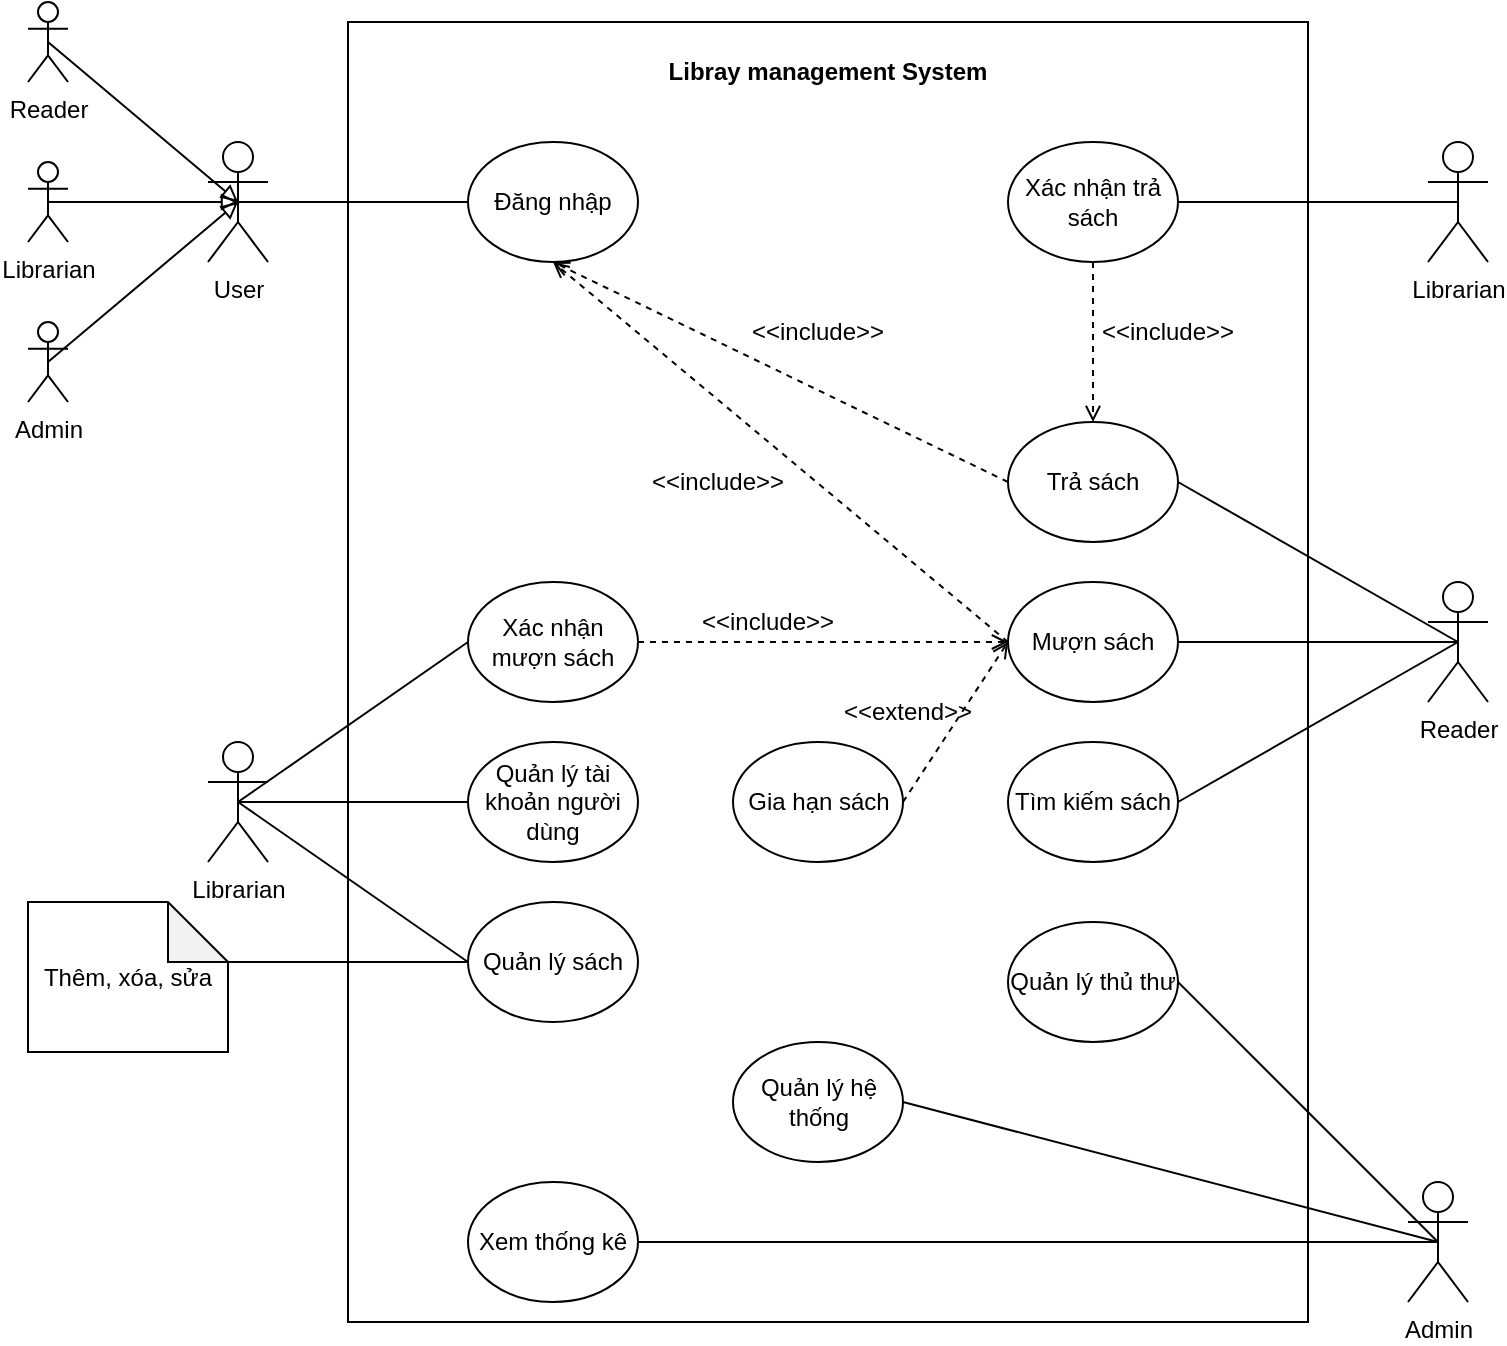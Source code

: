 <mxfile version="26.2.13">
  <diagram name="Page-1" id="mDKZ5Ab9DgkMJKis7Ek6">
    <mxGraphModel dx="1898" dy="1258" grid="1" gridSize="10" guides="1" tooltips="1" connect="1" arrows="1" fold="1" page="1" pageScale="1" pageWidth="850" pageHeight="1100" math="0" shadow="0">
      <root>
        <mxCell id="0" />
        <mxCell id="1" parent="0" />
        <mxCell id="KlsncDGiJ1McIXDxteIX-1" value="" style="rounded=0;whiteSpace=wrap;html=1;" parent="1" vertex="1">
          <mxGeometry x="240" y="70" width="480" height="650" as="geometry" />
        </mxCell>
        <mxCell id="KlsncDGiJ1McIXDxteIX-2" value="Libray management System" style="text;html=1;align=center;verticalAlign=middle;whiteSpace=wrap;rounded=0;fontStyle=1" parent="1" vertex="1">
          <mxGeometry x="390" y="80" width="180" height="30" as="geometry" />
        </mxCell>
        <mxCell id="KlsncDGiJ1McIXDxteIX-3" value="Reader" style="shape=umlActor;verticalLabelPosition=bottom;verticalAlign=top;html=1;outlineConnect=0;" parent="1" vertex="1">
          <mxGeometry x="80" y="60" width="20" height="40" as="geometry" />
        </mxCell>
        <mxCell id="KlsncDGiJ1McIXDxteIX-4" value="User" style="shape=umlActor;verticalLabelPosition=bottom;verticalAlign=top;html=1;outlineConnect=0;" parent="1" vertex="1">
          <mxGeometry x="170" y="130" width="30" height="60" as="geometry" />
        </mxCell>
        <mxCell id="KlsncDGiJ1McIXDxteIX-9" value="Librarian" style="shape=umlActor;verticalLabelPosition=bottom;verticalAlign=top;html=1;outlineConnect=0;" parent="1" vertex="1">
          <mxGeometry x="80" y="140" width="20" height="40" as="geometry" />
        </mxCell>
        <mxCell id="KlsncDGiJ1McIXDxteIX-10" value="Admin" style="shape=umlActor;verticalLabelPosition=bottom;verticalAlign=top;html=1;outlineConnect=0;" parent="1" vertex="1">
          <mxGeometry x="80" y="220" width="20" height="40" as="geometry" />
        </mxCell>
        <mxCell id="KlsncDGiJ1McIXDxteIX-11" value="" style="endArrow=none;html=1;rounded=0;entryX=0.5;entryY=0.5;entryDx=0;entryDy=0;entryPerimeter=0;exitX=0.5;exitY=0.5;exitDx=0;exitDy=0;exitPerimeter=0;startArrow=block;startFill=0;" parent="1" source="KlsncDGiJ1McIXDxteIX-4" target="KlsncDGiJ1McIXDxteIX-3" edge="1">
          <mxGeometry width="50" height="50" relative="1" as="geometry">
            <mxPoint x="170" y="280" as="sourcePoint" />
            <mxPoint x="220" y="230" as="targetPoint" />
          </mxGeometry>
        </mxCell>
        <mxCell id="KlsncDGiJ1McIXDxteIX-12" value="" style="endArrow=none;html=1;rounded=0;entryX=0.5;entryY=0.5;entryDx=0;entryDy=0;entryPerimeter=0;exitX=0.5;exitY=0.5;exitDx=0;exitDy=0;exitPerimeter=0;startArrow=block;startFill=0;" parent="1" source="KlsncDGiJ1McIXDxteIX-4" target="KlsncDGiJ1McIXDxteIX-9" edge="1">
          <mxGeometry width="50" height="50" relative="1" as="geometry">
            <mxPoint x="185" y="240" as="sourcePoint" />
            <mxPoint x="90" y="160" as="targetPoint" />
          </mxGeometry>
        </mxCell>
        <mxCell id="KlsncDGiJ1McIXDxteIX-13" value="" style="endArrow=none;html=1;rounded=0;entryX=0.5;entryY=0.5;entryDx=0;entryDy=0;entryPerimeter=0;exitX=0.5;exitY=0.5;exitDx=0;exitDy=0;exitPerimeter=0;startArrow=block;startFill=0;" parent="1" source="KlsncDGiJ1McIXDxteIX-4" target="KlsncDGiJ1McIXDxteIX-10" edge="1">
          <mxGeometry width="50" height="50" relative="1" as="geometry">
            <mxPoint x="195" y="170" as="sourcePoint" />
            <mxPoint x="100" y="170" as="targetPoint" />
          </mxGeometry>
        </mxCell>
        <mxCell id="KlsncDGiJ1McIXDxteIX-14" value="Đăng nhập" style="ellipse;whiteSpace=wrap;html=1;" parent="1" vertex="1">
          <mxGeometry x="300" y="130" width="85" height="60" as="geometry" />
        </mxCell>
        <mxCell id="KlsncDGiJ1McIXDxteIX-15" value="Tìm kiếm sách" style="ellipse;whiteSpace=wrap;html=1;" parent="1" vertex="1">
          <mxGeometry x="570" y="430" width="85" height="60" as="geometry" />
        </mxCell>
        <mxCell id="KlsncDGiJ1McIXDxteIX-16" value="Mượn sách" style="ellipse;whiteSpace=wrap;html=1;" parent="1" vertex="1">
          <mxGeometry x="570" y="350" width="85" height="60" as="geometry" />
        </mxCell>
        <mxCell id="KlsncDGiJ1McIXDxteIX-17" value="Trả sách" style="ellipse;whiteSpace=wrap;html=1;" parent="1" vertex="1">
          <mxGeometry x="570" y="270" width="85" height="60" as="geometry" />
        </mxCell>
        <mxCell id="KlsncDGiJ1McIXDxteIX-18" value="Gia hạn sách" style="ellipse;whiteSpace=wrap;html=1;" parent="1" vertex="1">
          <mxGeometry x="432.5" y="430" width="85" height="60" as="geometry" />
        </mxCell>
        <mxCell id="KlsncDGiJ1McIXDxteIX-21" value="" style="endArrow=open;dashed=1;html=1;rounded=0;exitX=0;exitY=0.5;exitDx=0;exitDy=0;entryX=0.5;entryY=1;entryDx=0;entryDy=0;endFill=0;" parent="1" source="KlsncDGiJ1McIXDxteIX-17" target="KlsncDGiJ1McIXDxteIX-14" edge="1">
          <mxGeometry width="50" height="50" relative="1" as="geometry">
            <mxPoint x="440" y="300" as="sourcePoint" />
            <mxPoint x="490" y="250" as="targetPoint" />
          </mxGeometry>
        </mxCell>
        <mxCell id="KlsncDGiJ1McIXDxteIX-22" value="" style="endArrow=open;dashed=1;html=1;rounded=0;exitX=0;exitY=0.5;exitDx=0;exitDy=0;entryX=0.5;entryY=1;entryDx=0;entryDy=0;endFill=0;" parent="1" source="KlsncDGiJ1McIXDxteIX-16" target="KlsncDGiJ1McIXDxteIX-14" edge="1">
          <mxGeometry width="50" height="50" relative="1" as="geometry">
            <mxPoint x="385" y="270" as="sourcePoint" />
            <mxPoint x="493" y="200" as="targetPoint" />
          </mxGeometry>
        </mxCell>
        <mxCell id="KlsncDGiJ1McIXDxteIX-23" value="&amp;lt;&amp;lt;include&amp;gt;&amp;gt;" style="text;html=1;align=center;verticalAlign=middle;whiteSpace=wrap;rounded=0;" parent="1" vertex="1">
          <mxGeometry x="445" y="210" width="60" height="30" as="geometry" />
        </mxCell>
        <mxCell id="KlsncDGiJ1McIXDxteIX-24" value="&amp;lt;&amp;lt;include&amp;gt;&amp;gt;" style="text;html=1;align=center;verticalAlign=middle;whiteSpace=wrap;rounded=0;" parent="1" vertex="1">
          <mxGeometry x="395" y="285" width="60" height="30" as="geometry" />
        </mxCell>
        <mxCell id="KlsncDGiJ1McIXDxteIX-26" value="" style="endArrow=open;dashed=1;html=1;rounded=0;exitX=1;exitY=0.5;exitDx=0;exitDy=0;entryX=0;entryY=0.5;entryDx=0;entryDy=0;endFill=0;" parent="1" source="KlsncDGiJ1McIXDxteIX-18" target="KlsncDGiJ1McIXDxteIX-16" edge="1">
          <mxGeometry width="50" height="50" relative="1" as="geometry">
            <mxPoint x="385" y="360" as="sourcePoint" />
            <mxPoint x="493" y="200" as="targetPoint" />
          </mxGeometry>
        </mxCell>
        <mxCell id="KlsncDGiJ1McIXDxteIX-27" value="&amp;lt;&amp;lt;extend&amp;gt;&amp;gt;" style="text;html=1;align=center;verticalAlign=middle;whiteSpace=wrap;rounded=0;" parent="1" vertex="1">
          <mxGeometry x="490" y="400" width="60" height="30" as="geometry" />
        </mxCell>
        <mxCell id="KlsncDGiJ1McIXDxteIX-30" value="Reader" style="shape=umlActor;verticalLabelPosition=bottom;verticalAlign=top;html=1;outlineConnect=0;" parent="1" vertex="1">
          <mxGeometry x="780" y="350" width="30" height="60" as="geometry" />
        </mxCell>
        <mxCell id="KlsncDGiJ1McIXDxteIX-31" value="" style="endArrow=none;html=1;rounded=0;exitX=0.5;exitY=0.5;exitDx=0;exitDy=0;exitPerimeter=0;entryX=1;entryY=0.5;entryDx=0;entryDy=0;" parent="1" source="KlsncDGiJ1McIXDxteIX-30" target="KlsncDGiJ1McIXDxteIX-17" edge="1">
          <mxGeometry width="50" height="50" relative="1" as="geometry">
            <mxPoint x="230" y="350" as="sourcePoint" />
            <mxPoint x="280" y="300" as="targetPoint" />
          </mxGeometry>
        </mxCell>
        <mxCell id="KlsncDGiJ1McIXDxteIX-33" value="" style="endArrow=none;html=1;rounded=0;exitX=0.5;exitY=0.5;exitDx=0;exitDy=0;exitPerimeter=0;entryX=1;entryY=0.5;entryDx=0;entryDy=0;" parent="1" source="KlsncDGiJ1McIXDxteIX-30" target="KlsncDGiJ1McIXDxteIX-16" edge="1">
          <mxGeometry width="50" height="50" relative="1" as="geometry">
            <mxPoint x="195" y="360" as="sourcePoint" />
            <mxPoint x="300" y="270" as="targetPoint" />
          </mxGeometry>
        </mxCell>
        <mxCell id="KlsncDGiJ1McIXDxteIX-34" value="" style="endArrow=none;html=1;rounded=0;exitX=0.5;exitY=0.5;exitDx=0;exitDy=0;exitPerimeter=0;entryX=1;entryY=0.5;entryDx=0;entryDy=0;" parent="1" source="KlsncDGiJ1McIXDxteIX-30" target="KlsncDGiJ1McIXDxteIX-15" edge="1">
          <mxGeometry width="50" height="50" relative="1" as="geometry">
            <mxPoint x="195" y="360" as="sourcePoint" />
            <mxPoint x="300" y="360" as="targetPoint" />
          </mxGeometry>
        </mxCell>
        <mxCell id="KlsncDGiJ1McIXDxteIX-35" value="" style="endArrow=none;html=1;rounded=0;exitX=0.5;exitY=0.5;exitDx=0;exitDy=0;exitPerimeter=0;entryX=0;entryY=0.5;entryDx=0;entryDy=0;" parent="1" source="KlsncDGiJ1McIXDxteIX-4" target="KlsncDGiJ1McIXDxteIX-14" edge="1">
          <mxGeometry width="50" height="50" relative="1" as="geometry">
            <mxPoint x="270" y="190" as="sourcePoint" />
            <mxPoint x="375" y="100" as="targetPoint" />
          </mxGeometry>
        </mxCell>
        <mxCell id="5Groz6LKvN2Q73MjLgdB-1" value="Xác nhận mượn sách" style="ellipse;whiteSpace=wrap;html=1;" vertex="1" parent="1">
          <mxGeometry x="300" y="350" width="85" height="60" as="geometry" />
        </mxCell>
        <mxCell id="5Groz6LKvN2Q73MjLgdB-2" value="Xác nhận trả sách" style="ellipse;whiteSpace=wrap;html=1;" vertex="1" parent="1">
          <mxGeometry x="570" y="130" width="85" height="60" as="geometry" />
        </mxCell>
        <mxCell id="5Groz6LKvN2Q73MjLgdB-3" value="Librarian" style="shape=umlActor;verticalLabelPosition=bottom;verticalAlign=top;html=1;outlineConnect=0;" vertex="1" parent="1">
          <mxGeometry x="780" y="130" width="30" height="60" as="geometry" />
        </mxCell>
        <mxCell id="5Groz6LKvN2Q73MjLgdB-5" value="Librarian" style="shape=umlActor;verticalLabelPosition=bottom;verticalAlign=top;html=1;outlineConnect=0;" vertex="1" parent="1">
          <mxGeometry x="170" y="430" width="30" height="60" as="geometry" />
        </mxCell>
        <mxCell id="5Groz6LKvN2Q73MjLgdB-6" value="" style="endArrow=none;html=1;rounded=0;exitX=0.5;exitY=0.5;exitDx=0;exitDy=0;exitPerimeter=0;entryX=1;entryY=0.5;entryDx=0;entryDy=0;" edge="1" parent="1" source="5Groz6LKvN2Q73MjLgdB-3" target="5Groz6LKvN2Q73MjLgdB-2">
          <mxGeometry width="50" height="50" relative="1" as="geometry">
            <mxPoint x="840" y="230" as="sourcePoint" />
            <mxPoint x="700" y="230" as="targetPoint" />
          </mxGeometry>
        </mxCell>
        <mxCell id="5Groz6LKvN2Q73MjLgdB-7" value="" style="endArrow=none;html=1;rounded=0;exitX=0;exitY=0.5;exitDx=0;exitDy=0;entryX=0.5;entryY=0.5;entryDx=0;entryDy=0;entryPerimeter=0;" edge="1" parent="1" source="5Groz6LKvN2Q73MjLgdB-1" target="5Groz6LKvN2Q73MjLgdB-5">
          <mxGeometry width="50" height="50" relative="1" as="geometry">
            <mxPoint x="350" y="320" as="sourcePoint" />
            <mxPoint x="210" y="320" as="targetPoint" />
          </mxGeometry>
        </mxCell>
        <mxCell id="5Groz6LKvN2Q73MjLgdB-8" value="" style="endArrow=open;dashed=1;html=1;rounded=0;exitX=1;exitY=0.5;exitDx=0;exitDy=0;endFill=0;entryX=0;entryY=0.5;entryDx=0;entryDy=0;" edge="1" parent="1" source="5Groz6LKvN2Q73MjLgdB-1" target="KlsncDGiJ1McIXDxteIX-16">
          <mxGeometry width="50" height="50" relative="1" as="geometry">
            <mxPoint x="580" y="390" as="sourcePoint" />
            <mxPoint x="560" y="380" as="targetPoint" />
          </mxGeometry>
        </mxCell>
        <mxCell id="5Groz6LKvN2Q73MjLgdB-9" value="&amp;lt;&amp;lt;include&amp;gt;&amp;gt;" style="text;html=1;align=center;verticalAlign=middle;whiteSpace=wrap;rounded=0;" vertex="1" parent="1">
          <mxGeometry x="420" y="355" width="60" height="30" as="geometry" />
        </mxCell>
        <mxCell id="5Groz6LKvN2Q73MjLgdB-10" value="" style="endArrow=open;dashed=1;html=1;rounded=0;exitX=0.5;exitY=1;exitDx=0;exitDy=0;entryX=0.5;entryY=0;entryDx=0;entryDy=0;endFill=0;" edge="1" parent="1" source="5Groz6LKvN2Q73MjLgdB-2" target="KlsncDGiJ1McIXDxteIX-17">
          <mxGeometry width="50" height="50" relative="1" as="geometry">
            <mxPoint x="580" y="310" as="sourcePoint" />
            <mxPoint x="353" y="200" as="targetPoint" />
          </mxGeometry>
        </mxCell>
        <mxCell id="5Groz6LKvN2Q73MjLgdB-12" value="&amp;lt;&amp;lt;include&amp;gt;&amp;gt;" style="text;html=1;align=center;verticalAlign=middle;whiteSpace=wrap;rounded=0;" vertex="1" parent="1">
          <mxGeometry x="620" y="210" width="60" height="30" as="geometry" />
        </mxCell>
        <mxCell id="5Groz6LKvN2Q73MjLgdB-14" value="Quản lý sách" style="ellipse;whiteSpace=wrap;html=1;" vertex="1" parent="1">
          <mxGeometry x="300" y="510" width="85" height="60" as="geometry" />
        </mxCell>
        <mxCell id="5Groz6LKvN2Q73MjLgdB-15" value="Quản lý tài khoản người dùng" style="ellipse;whiteSpace=wrap;html=1;" vertex="1" parent="1">
          <mxGeometry x="300" y="430" width="85" height="60" as="geometry" />
        </mxCell>
        <mxCell id="5Groz6LKvN2Q73MjLgdB-16" value="" style="endArrow=none;html=1;rounded=0;exitX=0;exitY=0.5;exitDx=0;exitDy=0;entryX=0.5;entryY=0.5;entryDx=0;entryDy=0;entryPerimeter=0;" edge="1" parent="1" source="5Groz6LKvN2Q73MjLgdB-15" target="5Groz6LKvN2Q73MjLgdB-5">
          <mxGeometry width="50" height="50" relative="1" as="geometry">
            <mxPoint x="310" y="390" as="sourcePoint" />
            <mxPoint x="195" y="470" as="targetPoint" />
          </mxGeometry>
        </mxCell>
        <mxCell id="5Groz6LKvN2Q73MjLgdB-17" value="" style="endArrow=none;html=1;rounded=0;exitX=0;exitY=0.5;exitDx=0;exitDy=0;entryX=0.5;entryY=0.5;entryDx=0;entryDy=0;entryPerimeter=0;" edge="1" parent="1" source="5Groz6LKvN2Q73MjLgdB-14" target="5Groz6LKvN2Q73MjLgdB-5">
          <mxGeometry width="50" height="50" relative="1" as="geometry">
            <mxPoint x="310" y="470" as="sourcePoint" />
            <mxPoint x="195" y="470" as="targetPoint" />
          </mxGeometry>
        </mxCell>
        <mxCell id="5Groz6LKvN2Q73MjLgdB-19" value="Thêm, xóa, sửa" style="shape=note;whiteSpace=wrap;html=1;backgroundOutline=1;darkOpacity=0.05;" vertex="1" parent="1">
          <mxGeometry x="80" y="510" width="100" height="75" as="geometry" />
        </mxCell>
        <mxCell id="5Groz6LKvN2Q73MjLgdB-20" value="" style="endArrow=none;html=1;rounded=0;entryX=0;entryY=0.5;entryDx=0;entryDy=0;exitX=0;exitY=0;exitDx=100;exitDy=30;exitPerimeter=0;" edge="1" parent="1" source="5Groz6LKvN2Q73MjLgdB-19" target="5Groz6LKvN2Q73MjLgdB-14">
          <mxGeometry width="50" height="50" relative="1" as="geometry">
            <mxPoint x="230" y="640" as="sourcePoint" />
            <mxPoint x="280" y="590" as="targetPoint" />
          </mxGeometry>
        </mxCell>
        <mxCell id="5Groz6LKvN2Q73MjLgdB-21" value="Admin" style="shape=umlActor;verticalLabelPosition=bottom;verticalAlign=top;html=1;outlineConnect=0;" vertex="1" parent="1">
          <mxGeometry x="770" y="650" width="30" height="60" as="geometry" />
        </mxCell>
        <mxCell id="5Groz6LKvN2Q73MjLgdB-22" value="Quản lý thủ thư" style="ellipse;whiteSpace=wrap;html=1;" vertex="1" parent="1">
          <mxGeometry x="570" y="520" width="85" height="60" as="geometry" />
        </mxCell>
        <mxCell id="5Groz6LKvN2Q73MjLgdB-23" value="Quản lý hệ thống" style="ellipse;whiteSpace=wrap;html=1;" vertex="1" parent="1">
          <mxGeometry x="432.5" y="580" width="85" height="60" as="geometry" />
        </mxCell>
        <mxCell id="5Groz6LKvN2Q73MjLgdB-24" value="Xem thống kê" style="ellipse;whiteSpace=wrap;html=1;" vertex="1" parent="1">
          <mxGeometry x="300" y="650" width="85" height="60" as="geometry" />
        </mxCell>
        <mxCell id="5Groz6LKvN2Q73MjLgdB-25" value="" style="endArrow=none;html=1;rounded=0;entryX=0.5;entryY=0.5;entryDx=0;entryDy=0;entryPerimeter=0;exitX=1;exitY=0.5;exitDx=0;exitDy=0;" edge="1" parent="1" source="5Groz6LKvN2Q73MjLgdB-22" target="5Groz6LKvN2Q73MjLgdB-21">
          <mxGeometry width="50" height="50" relative="1" as="geometry">
            <mxPoint x="700" y="640" as="sourcePoint" />
            <mxPoint x="750" y="590" as="targetPoint" />
          </mxGeometry>
        </mxCell>
        <mxCell id="5Groz6LKvN2Q73MjLgdB-26" value="" style="endArrow=none;html=1;rounded=0;entryX=0.5;entryY=0.5;entryDx=0;entryDy=0;entryPerimeter=0;exitX=1;exitY=0.5;exitDx=0;exitDy=0;" edge="1" parent="1" source="5Groz6LKvN2Q73MjLgdB-23" target="5Groz6LKvN2Q73MjLgdB-21">
          <mxGeometry width="50" height="50" relative="1" as="geometry">
            <mxPoint x="665" y="560" as="sourcePoint" />
            <mxPoint x="795" y="670" as="targetPoint" />
          </mxGeometry>
        </mxCell>
        <mxCell id="5Groz6LKvN2Q73MjLgdB-27" value="" style="endArrow=none;html=1;rounded=0;entryX=0.5;entryY=0.5;entryDx=0;entryDy=0;entryPerimeter=0;exitX=1;exitY=0.5;exitDx=0;exitDy=0;" edge="1" parent="1" source="5Groz6LKvN2Q73MjLgdB-24" target="5Groz6LKvN2Q73MjLgdB-21">
          <mxGeometry width="50" height="50" relative="1" as="geometry">
            <mxPoint x="527" y="620" as="sourcePoint" />
            <mxPoint x="795" y="670" as="targetPoint" />
          </mxGeometry>
        </mxCell>
      </root>
    </mxGraphModel>
  </diagram>
</mxfile>
